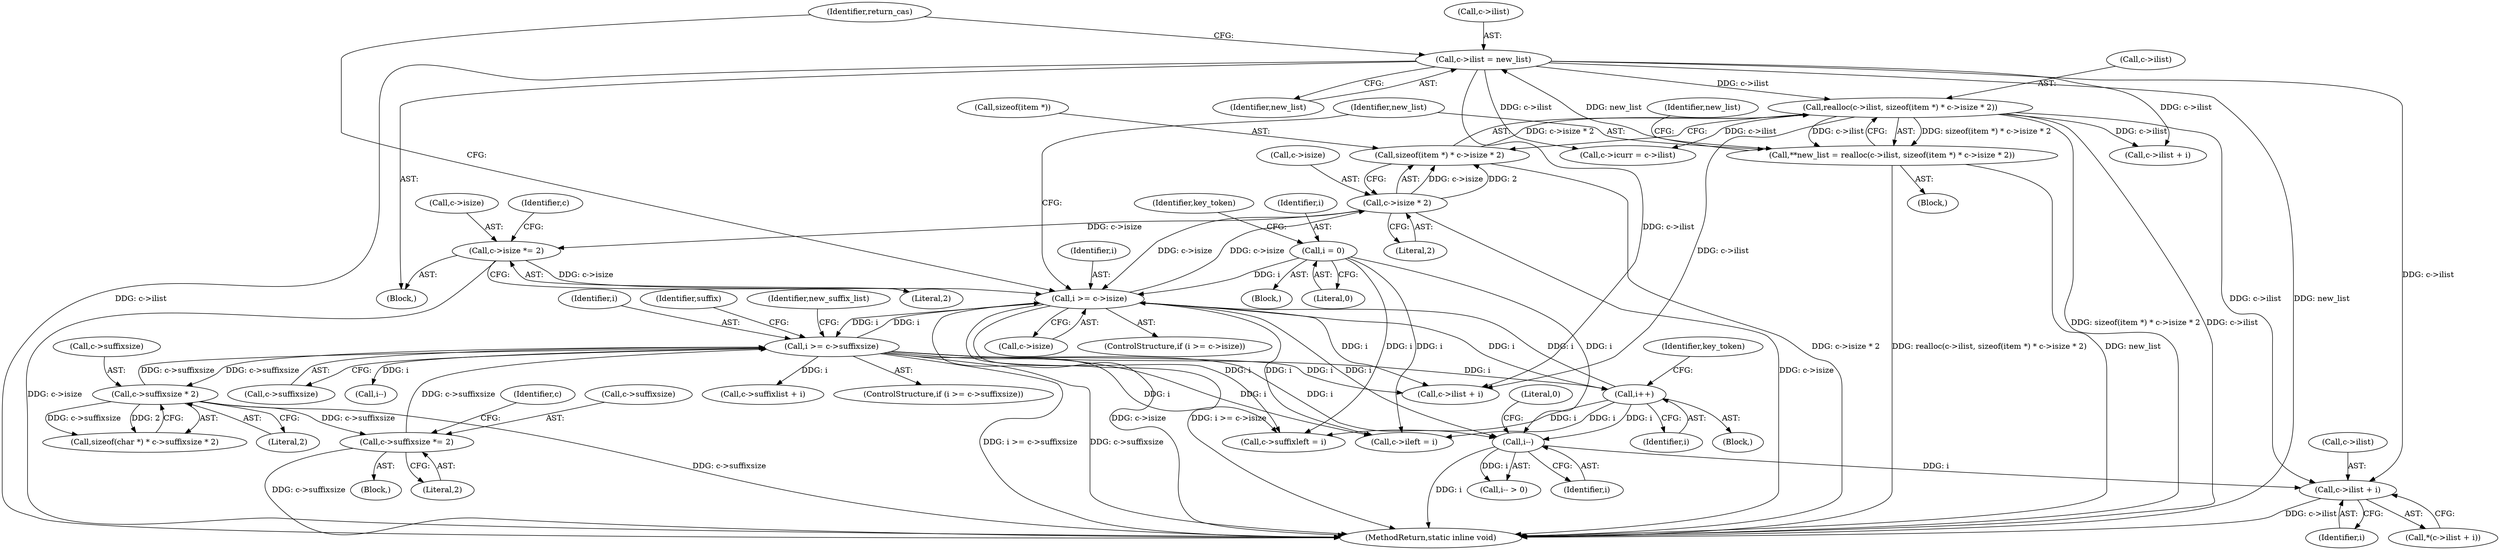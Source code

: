 digraph "0_memcached_a8c4a82787b8b6c256d61bd5c42fb7f92d1bae00@pointer" {
"1000165" [label="(Call,c->ilist + i)"];
"1000221" [label="(Call,c->ilist = new_list)"];
"1000199" [label="(Call,**new_list = realloc(c->ilist, sizeof(item *) * c->isize * 2))"];
"1000201" [label="(Call,realloc(c->ilist, sizeof(item *) * c->isize * 2))"];
"1000205" [label="(Call,sizeof(item *) * c->isize * 2)"];
"1000208" [label="(Call,c->isize * 2)"];
"1000192" [label="(Call,i >= c->isize)"];
"1000114" [label="(Call,i = 0)"];
"1000602" [label="(Call,i++)"];
"1000260" [label="(Call,i >= c->suffixsize)"];
"1000284" [label="(Call,c->suffixsize *= 2)"];
"1000276" [label="(Call,c->suffixsize * 2)"];
"1000216" [label="(Call,c->isize *= 2)"];
"1000159" [label="(Call,i--)"];
"1000306" [label="(Identifier,suffix)"];
"1000283" [label="(Block,)"];
"1000345" [label="(Call,c->suffixlist + i)"];
"1000193" [label="(Identifier,i)"];
"1000160" [label="(Identifier,i)"];
"1000650" [label="(Identifier,key_token)"];
"1000206" [label="(Call,sizeof(item *))"];
"1000223" [label="(Identifier,c)"];
"1000208" [label="(Call,c->isize * 2)"];
"1000110" [label="(Block,)"];
"1000674" [label="(Call,c->icurr = c->ilist)"];
"1000277" [label="(Call,c->suffixsize)"];
"1000701" [label="(Call,c->suffixleft = i)"];
"1000216" [label="(Call,c->isize *= 2)"];
"1000225" [label="(Identifier,new_list)"];
"1000276" [label="(Call,c->suffixsize * 2)"];
"1000158" [label="(Call,i-- > 0)"];
"1000114" [label="(Call,i = 0)"];
"1000239" [label="(Identifier,return_cas)"];
"1000201" [label="(Call,realloc(c->ilist, sizeof(item *) * c->isize * 2))"];
"1000291" [label="(Identifier,c)"];
"1000268" [label="(Identifier,new_suffix_list)"];
"1000164" [label="(Call,*(c->ilist + i))"];
"1000221" [label="(Call,c->ilist = new_list)"];
"1000115" [label="(Identifier,i)"];
"1000202" [label="(Call,c->ilist)"];
"1000169" [label="(Identifier,i)"];
"1000194" [label="(Call,c->isize)"];
"1000116" [label="(Literal,0)"];
"1000220" [label="(Literal,2)"];
"1000215" [label="(Block,)"];
"1000681" [label="(Call,c->ileft = i)"];
"1000259" [label="(ControlStructure,if (i >= c->suffixsize))"];
"1000161" [label="(Literal,0)"];
"1000199" [label="(Call,**new_list = realloc(c->ilist, sizeof(item *) * c->isize * 2))"];
"1000260" [label="(Call,i >= c->suffixsize)"];
"1000205" [label="(Call,sizeof(item *) * c->isize * 2)"];
"1000603" [label="(Identifier,i)"];
"1000200" [label="(Identifier,new_list)"];
"1000209" [label="(Call,c->isize)"];
"1000261" [label="(Identifier,i)"];
"1000284" [label="(Call,c->suffixsize *= 2)"];
"1000214" [label="(Identifier,new_list)"];
"1000280" [label="(Literal,2)"];
"1000755" [label="(MethodReturn,static inline void)"];
"1000212" [label="(Literal,2)"];
"1000273" [label="(Call,sizeof(char *) * c->suffixsize * 2)"];
"1000197" [label="(Block,)"];
"1000337" [label="(Call,c->ilist + i)"];
"1000596" [label="(Call,c->ilist + i)"];
"1000120" [label="(Identifier,key_token)"];
"1000159" [label="(Call,i--)"];
"1000262" [label="(Call,c->suffixsize)"];
"1000285" [label="(Call,c->suffixsize)"];
"1000217" [label="(Call,c->isize)"];
"1000166" [label="(Call,c->ilist)"];
"1000602" [label="(Call,i++)"];
"1000165" [label="(Call,c->ilist + i)"];
"1000191" [label="(ControlStructure,if (i >= c->isize))"];
"1000331" [label="(Call,i--)"];
"1000190" [label="(Block,)"];
"1000192" [label="(Call,i >= c->isize)"];
"1000222" [label="(Call,c->ilist)"];
"1000288" [label="(Literal,2)"];
"1000165" -> "1000164"  [label="AST: "];
"1000165" -> "1000169"  [label="CFG: "];
"1000166" -> "1000165"  [label="AST: "];
"1000169" -> "1000165"  [label="AST: "];
"1000164" -> "1000165"  [label="CFG: "];
"1000165" -> "1000755"  [label="DDG: c->ilist"];
"1000221" -> "1000165"  [label="DDG: c->ilist"];
"1000201" -> "1000165"  [label="DDG: c->ilist"];
"1000159" -> "1000165"  [label="DDG: i"];
"1000221" -> "1000215"  [label="AST: "];
"1000221" -> "1000225"  [label="CFG: "];
"1000222" -> "1000221"  [label="AST: "];
"1000225" -> "1000221"  [label="AST: "];
"1000239" -> "1000221"  [label="CFG: "];
"1000221" -> "1000755"  [label="DDG: new_list"];
"1000221" -> "1000755"  [label="DDG: c->ilist"];
"1000221" -> "1000201"  [label="DDG: c->ilist"];
"1000199" -> "1000221"  [label="DDG: new_list"];
"1000221" -> "1000337"  [label="DDG: c->ilist"];
"1000221" -> "1000596"  [label="DDG: c->ilist"];
"1000221" -> "1000674"  [label="DDG: c->ilist"];
"1000199" -> "1000197"  [label="AST: "];
"1000199" -> "1000201"  [label="CFG: "];
"1000200" -> "1000199"  [label="AST: "];
"1000201" -> "1000199"  [label="AST: "];
"1000214" -> "1000199"  [label="CFG: "];
"1000199" -> "1000755"  [label="DDG: realloc(c->ilist, sizeof(item *) * c->isize * 2)"];
"1000199" -> "1000755"  [label="DDG: new_list"];
"1000201" -> "1000199"  [label="DDG: c->ilist"];
"1000201" -> "1000199"  [label="DDG: sizeof(item *) * c->isize * 2"];
"1000201" -> "1000205"  [label="CFG: "];
"1000202" -> "1000201"  [label="AST: "];
"1000205" -> "1000201"  [label="AST: "];
"1000201" -> "1000755"  [label="DDG: sizeof(item *) * c->isize * 2"];
"1000201" -> "1000755"  [label="DDG: c->ilist"];
"1000205" -> "1000201"  [label="DDG: c->isize * 2"];
"1000201" -> "1000337"  [label="DDG: c->ilist"];
"1000201" -> "1000596"  [label="DDG: c->ilist"];
"1000201" -> "1000674"  [label="DDG: c->ilist"];
"1000205" -> "1000208"  [label="CFG: "];
"1000206" -> "1000205"  [label="AST: "];
"1000208" -> "1000205"  [label="AST: "];
"1000205" -> "1000755"  [label="DDG: c->isize * 2"];
"1000208" -> "1000205"  [label="DDG: c->isize"];
"1000208" -> "1000205"  [label="DDG: 2"];
"1000208" -> "1000212"  [label="CFG: "];
"1000209" -> "1000208"  [label="AST: "];
"1000212" -> "1000208"  [label="AST: "];
"1000208" -> "1000755"  [label="DDG: c->isize"];
"1000208" -> "1000192"  [label="DDG: c->isize"];
"1000192" -> "1000208"  [label="DDG: c->isize"];
"1000208" -> "1000216"  [label="DDG: c->isize"];
"1000192" -> "1000191"  [label="AST: "];
"1000192" -> "1000194"  [label="CFG: "];
"1000193" -> "1000192"  [label="AST: "];
"1000194" -> "1000192"  [label="AST: "];
"1000200" -> "1000192"  [label="CFG: "];
"1000239" -> "1000192"  [label="CFG: "];
"1000192" -> "1000755"  [label="DDG: c->isize"];
"1000192" -> "1000755"  [label="DDG: i >= c->isize"];
"1000192" -> "1000159"  [label="DDG: i"];
"1000114" -> "1000192"  [label="DDG: i"];
"1000602" -> "1000192"  [label="DDG: i"];
"1000260" -> "1000192"  [label="DDG: i"];
"1000216" -> "1000192"  [label="DDG: c->isize"];
"1000192" -> "1000260"  [label="DDG: i"];
"1000192" -> "1000596"  [label="DDG: i"];
"1000192" -> "1000602"  [label="DDG: i"];
"1000192" -> "1000681"  [label="DDG: i"];
"1000192" -> "1000701"  [label="DDG: i"];
"1000114" -> "1000110"  [label="AST: "];
"1000114" -> "1000116"  [label="CFG: "];
"1000115" -> "1000114"  [label="AST: "];
"1000116" -> "1000114"  [label="AST: "];
"1000120" -> "1000114"  [label="CFG: "];
"1000114" -> "1000159"  [label="DDG: i"];
"1000114" -> "1000681"  [label="DDG: i"];
"1000114" -> "1000701"  [label="DDG: i"];
"1000602" -> "1000190"  [label="AST: "];
"1000602" -> "1000603"  [label="CFG: "];
"1000603" -> "1000602"  [label="AST: "];
"1000650" -> "1000602"  [label="CFG: "];
"1000602" -> "1000159"  [label="DDG: i"];
"1000260" -> "1000602"  [label="DDG: i"];
"1000602" -> "1000681"  [label="DDG: i"];
"1000602" -> "1000701"  [label="DDG: i"];
"1000260" -> "1000259"  [label="AST: "];
"1000260" -> "1000262"  [label="CFG: "];
"1000261" -> "1000260"  [label="AST: "];
"1000262" -> "1000260"  [label="AST: "];
"1000268" -> "1000260"  [label="CFG: "];
"1000306" -> "1000260"  [label="CFG: "];
"1000260" -> "1000755"  [label="DDG: i >= c->suffixsize"];
"1000260" -> "1000755"  [label="DDG: c->suffixsize"];
"1000260" -> "1000159"  [label="DDG: i"];
"1000284" -> "1000260"  [label="DDG: c->suffixsize"];
"1000276" -> "1000260"  [label="DDG: c->suffixsize"];
"1000260" -> "1000276"  [label="DDG: c->suffixsize"];
"1000260" -> "1000331"  [label="DDG: i"];
"1000260" -> "1000345"  [label="DDG: i"];
"1000260" -> "1000596"  [label="DDG: i"];
"1000260" -> "1000681"  [label="DDG: i"];
"1000260" -> "1000701"  [label="DDG: i"];
"1000284" -> "1000283"  [label="AST: "];
"1000284" -> "1000288"  [label="CFG: "];
"1000285" -> "1000284"  [label="AST: "];
"1000288" -> "1000284"  [label="AST: "];
"1000291" -> "1000284"  [label="CFG: "];
"1000284" -> "1000755"  [label="DDG: c->suffixsize"];
"1000276" -> "1000284"  [label="DDG: c->suffixsize"];
"1000276" -> "1000273"  [label="AST: "];
"1000276" -> "1000280"  [label="CFG: "];
"1000277" -> "1000276"  [label="AST: "];
"1000280" -> "1000276"  [label="AST: "];
"1000273" -> "1000276"  [label="CFG: "];
"1000276" -> "1000755"  [label="DDG: c->suffixsize"];
"1000276" -> "1000273"  [label="DDG: c->suffixsize"];
"1000276" -> "1000273"  [label="DDG: 2"];
"1000216" -> "1000215"  [label="AST: "];
"1000216" -> "1000220"  [label="CFG: "];
"1000217" -> "1000216"  [label="AST: "];
"1000220" -> "1000216"  [label="AST: "];
"1000223" -> "1000216"  [label="CFG: "];
"1000216" -> "1000755"  [label="DDG: c->isize"];
"1000159" -> "1000158"  [label="AST: "];
"1000159" -> "1000160"  [label="CFG: "];
"1000160" -> "1000159"  [label="AST: "];
"1000161" -> "1000159"  [label="CFG: "];
"1000159" -> "1000755"  [label="DDG: i"];
"1000159" -> "1000158"  [label="DDG: i"];
}
